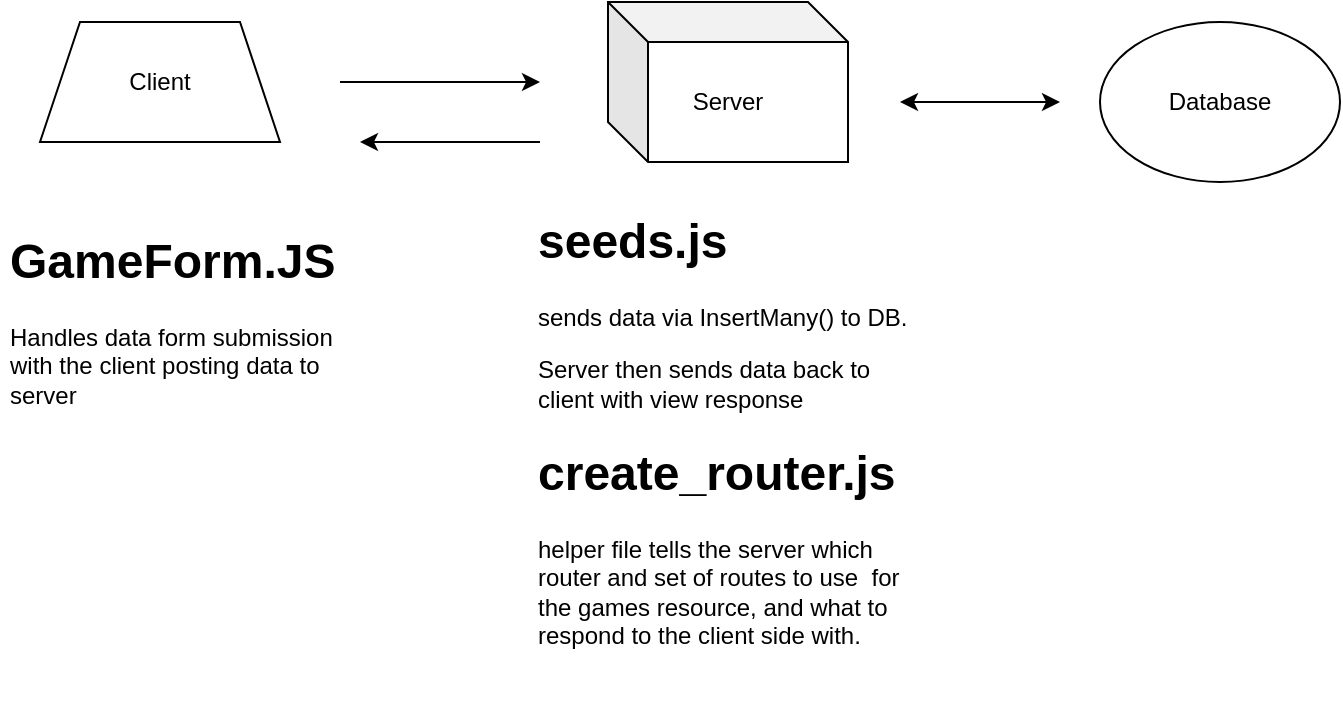 <mxfile version="13.10.0" type="embed">
    <diagram id="reWvfZLaIwxB6aMDNefL" name="Page-1">
        <mxGraphModel dx="525" dy="463" grid="1" gridSize="10" guides="1" tooltips="1" connect="1" arrows="1" fold="1" page="1" pageScale="1" pageWidth="827" pageHeight="1169" math="0" shadow="0">
            <root>
                <mxCell id="0"/>
                <mxCell id="1" parent="0"/>
                <mxCell id="2" value="" style="shape=trapezoid;perimeter=trapezoidPerimeter;whiteSpace=wrap;html=1;fixedSize=1;" parent="1" vertex="1">
                    <mxGeometry x="70" y="200" width="120" height="60" as="geometry"/>
                </mxCell>
                <mxCell id="3" value="" style="shape=cube;whiteSpace=wrap;html=1;boundedLbl=1;backgroundOutline=1;darkOpacity=0.05;darkOpacity2=0.1;" parent="1" vertex="1">
                    <mxGeometry x="354" y="190" width="120" height="80" as="geometry"/>
                </mxCell>
                <mxCell id="4" value="" style="ellipse;whiteSpace=wrap;html=1;" parent="1" vertex="1">
                    <mxGeometry x="600" y="200" width="120" height="80" as="geometry"/>
                </mxCell>
                <mxCell id="6" value="" style="endArrow=classic;html=1;" parent="1" edge="1">
                    <mxGeometry width="50" height="50" relative="1" as="geometry">
                        <mxPoint x="220" y="230" as="sourcePoint"/>
                        <mxPoint x="320" y="230" as="targetPoint"/>
                    </mxGeometry>
                </mxCell>
                <mxCell id="7" value="" style="endArrow=classic;html=1;" parent="1" edge="1">
                    <mxGeometry width="50" height="50" relative="1" as="geometry">
                        <mxPoint x="320" y="260" as="sourcePoint"/>
                        <mxPoint x="230" y="260" as="targetPoint"/>
                    </mxGeometry>
                </mxCell>
                <mxCell id="8" value="" style="endArrow=classic;startArrow=classic;html=1;" parent="1" edge="1">
                    <mxGeometry width="50" height="50" relative="1" as="geometry">
                        <mxPoint x="500" y="240" as="sourcePoint"/>
                        <mxPoint x="580" y="240" as="targetPoint"/>
                    </mxGeometry>
                </mxCell>
                <mxCell id="9" value="Database" style="text;html=1;strokeColor=none;fillColor=none;align=center;verticalAlign=middle;whiteSpace=wrap;rounded=0;" parent="1" vertex="1">
                    <mxGeometry x="640" y="230" width="40" height="20" as="geometry"/>
                </mxCell>
                <mxCell id="13" value="Client" style="text;html=1;strokeColor=none;fillColor=none;align=center;verticalAlign=middle;whiteSpace=wrap;rounded=0;" parent="1" vertex="1">
                    <mxGeometry x="110" y="220" width="40" height="20" as="geometry"/>
                </mxCell>
                <mxCell id="14" value="Server" style="text;html=1;strokeColor=none;fillColor=none;align=center;verticalAlign=middle;whiteSpace=wrap;rounded=0;" parent="1" vertex="1">
                    <mxGeometry x="394" y="230" width="40" height="20" as="geometry"/>
                </mxCell>
                <mxCell id="15" value="&lt;h1&gt;GameForm.JS&lt;/h1&gt;&lt;p&gt;Handles data form submission with the client posting data to server&lt;/p&gt;&lt;p&gt;&lt;br&gt;&lt;/p&gt;&lt;p&gt;re-renders the page&lt;/p&gt;" style="text;html=1;strokeColor=none;fillColor=none;spacing=5;spacingTop=-20;whiteSpace=wrap;overflow=hidden;rounded=0;" parent="1" vertex="1">
                    <mxGeometry x="50" y="300" width="170" height="110" as="geometry"/>
                </mxCell>
                <mxCell id="16" value="&lt;h1&gt;seeds.js&lt;/h1&gt;&lt;p&gt;sends data via InsertMany() to DB.&lt;/p&gt;&lt;p&gt;Server then sends data back to client with view response&lt;/p&gt;&lt;h1&gt;create_router.js&lt;/h1&gt;&lt;div&gt;helper file tells the server which router and set of routes to use&amp;nbsp; for the games resource, and what to respond to the client side with.&lt;/div&gt;&lt;p&gt;&lt;br&gt;&lt;/p&gt;" style="text;html=1;strokeColor=none;fillColor=none;spacing=5;spacingTop=-20;whiteSpace=wrap;overflow=hidden;rounded=0;" parent="1" vertex="1">
                    <mxGeometry x="314" y="290" width="200" height="260" as="geometry"/>
                </mxCell>
            </root>
        </mxGraphModel>
    </diagram>
</mxfile>